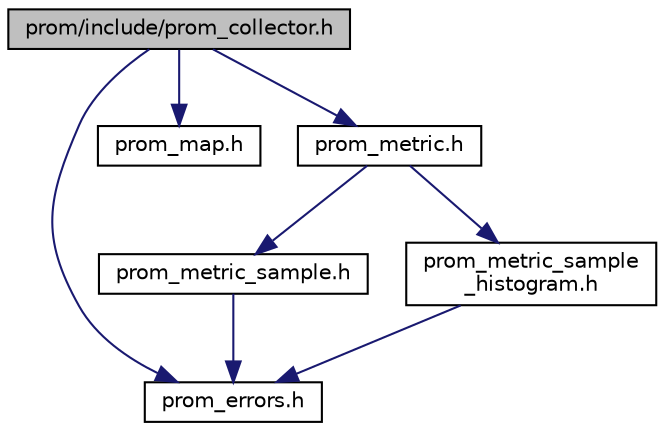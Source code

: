 digraph "prom/include/prom_collector.h"
{
  edge [fontname="Helvetica",fontsize="10",labelfontname="Helvetica",labelfontsize="10"];
  node [fontname="Helvetica",fontsize="10",shape=record];
  Node0 [label="prom/include/prom_collector.h",height=0.2,width=0.4,color="black", fillcolor="grey75", style="filled", fontcolor="black"];
  Node0 -> Node1 [color="midnightblue",fontsize="10",style="solid",fontname="Helvetica"];
  Node1 [label="prom_errors.h",height=0.2,width=0.4,color="black", fillcolor="white", style="filled",URL="$prom__errors_8h.html",tooltip="Prometheus client errors. "];
  Node0 -> Node2 [color="midnightblue",fontsize="10",style="solid",fontname="Helvetica"];
  Node2 [label="prom_map.h",height=0.2,width=0.4,color="black", fillcolor="white", style="filled",URL="$prom__map_8h_source.html"];
  Node0 -> Node3 [color="midnightblue",fontsize="10",style="solid",fontname="Helvetica"];
  Node3 [label="prom_metric.h",height=0.2,width=0.4,color="black", fillcolor="white", style="filled",URL="$prom__metric_8h.html"];
  Node3 -> Node4 [color="midnightblue",fontsize="10",style="solid",fontname="Helvetica"];
  Node4 [label="prom_metric_sample.h",height=0.2,width=0.4,color="black", fillcolor="white", style="filled",URL="$prom__metric__sample_8h.html"];
  Node4 -> Node1 [color="midnightblue",fontsize="10",style="solid",fontname="Helvetica"];
  Node3 -> Node5 [color="midnightblue",fontsize="10",style="solid",fontname="Helvetica"];
  Node5 [label="prom_metric_sample\l_histogram.h",height=0.2,width=0.4,color="black", fillcolor="white", style="filled",URL="$prom__metric__sample__histogram_8h.html"];
  Node5 -> Node1 [color="midnightblue",fontsize="10",style="solid",fontname="Helvetica"];
}
